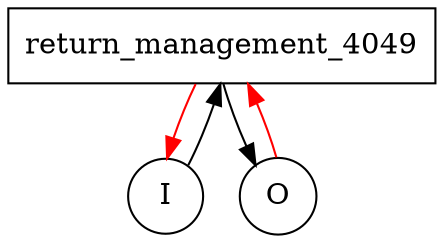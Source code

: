 digraph {
	// RETURN_MANAGEMENT

	// Elements
	return_management_4049 [shape=box];
	inputcondition_4047 [shape=circle][label=I];
	outputcondition_4048 [shape=circle][label=O];

	// Arrows
	inputcondition_4047->return_management_4049;
	return_management_4049->outputcondition_4048;
	return_management_4049->inputcondition_4047[color=red];
	outputcondition_4048->return_management_4049[color=red];
}